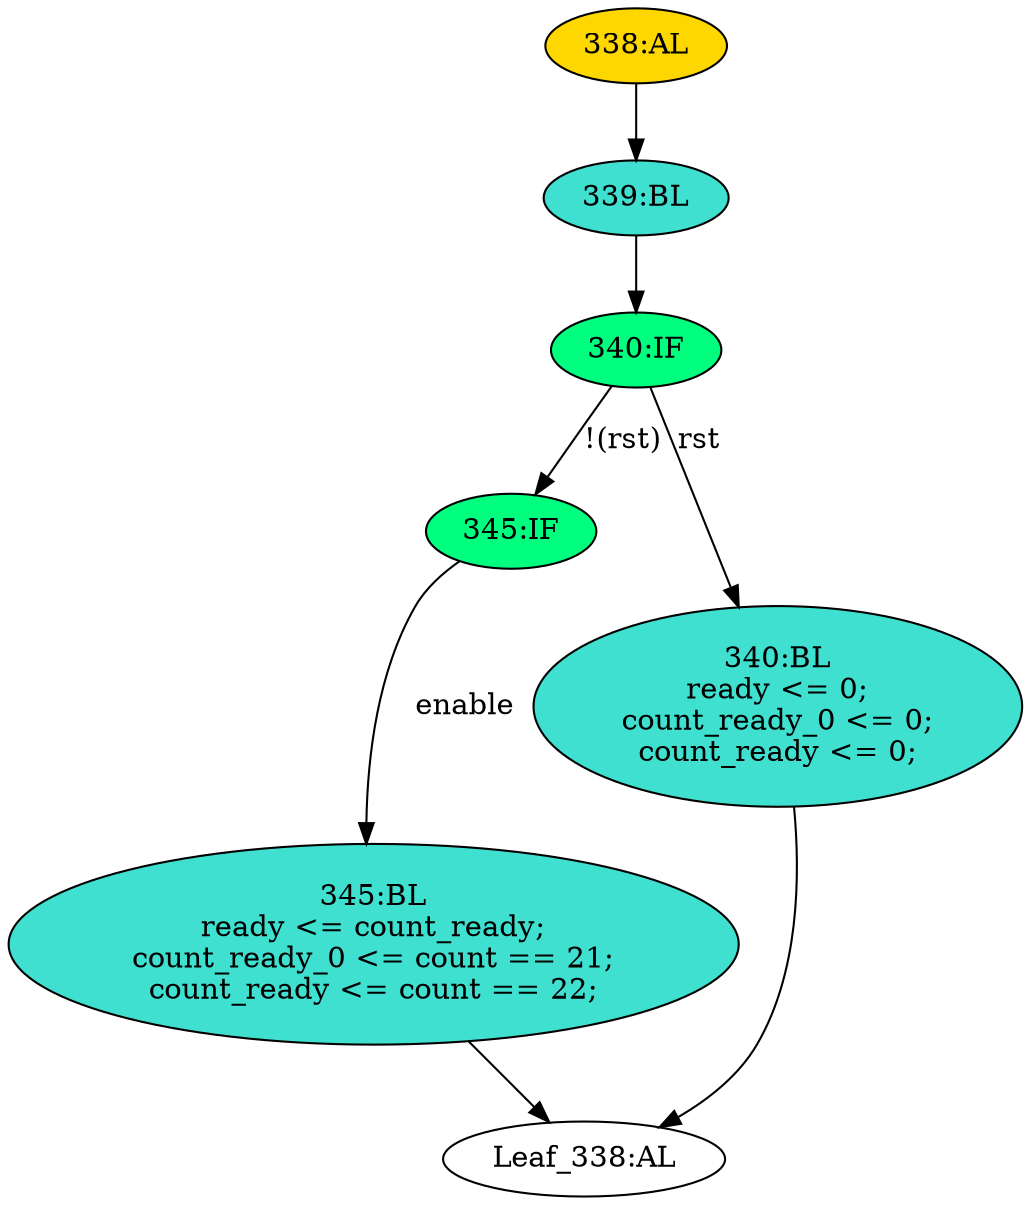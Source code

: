 strict digraph "" {
	node [label="\N"];
	"338:AL"	 [ast="<pyverilog.vparser.ast.Always object at 0x7f4cf148bad0>",
		clk_sens=True,
		fillcolor=gold,
		label="338:AL",
		sens="['clk']",
		statements="[]",
		style=filled,
		typ=Always,
		use_var="['rst', 'count', 'enable', 'count_ready']"];
	"339:BL"	 [ast="<pyverilog.vparser.ast.Block object at 0x7f4cf163e550>",
		fillcolor=turquoise,
		label="339:BL",
		statements="[]",
		style=filled,
		typ=Block];
	"338:AL" -> "339:BL"	 [cond="[]",
		lineno=None];
	"340:IF"	 [ast="<pyverilog.vparser.ast.IfStatement object at 0x7f4cf163e810>",
		fillcolor=springgreen,
		label="340:IF",
		statements="[]",
		style=filled,
		typ=IfStatement];
	"339:BL" -> "340:IF"	 [cond="[]",
		lineno=None];
	"345:IF"	 [ast="<pyverilog.vparser.ast.IfStatement object at 0x7f4cf163ebd0>",
		fillcolor=springgreen,
		label="345:IF",
		statements="[]",
		style=filled,
		typ=IfStatement];
	"345:BL"	 [ast="<pyverilog.vparser.ast.Block object at 0x7f4cf163fa90>",
		fillcolor=turquoise,
		label="345:BL
ready <= count_ready;
count_ready_0 <= count == 21;
count_ready <= count == 22;",
		statements="[<pyverilog.vparser.ast.NonblockingSubstitution object at 0x7f4cf163f890>, <pyverilog.vparser.ast.NonblockingSubstitution object \
at 0x7f4cf163fb50>, <pyverilog.vparser.ast.NonblockingSubstitution object at 0x7f4cf161c910>]",
		style=filled,
		typ=Block];
	"345:IF" -> "345:BL"	 [cond="['enable']",
		label=enable,
		lineno=345];
	"340:BL"	 [ast="<pyverilog.vparser.ast.Block object at 0x7f4cf160d190>",
		fillcolor=turquoise,
		label="340:BL
ready <= 0;
count_ready_0 <= 0;
count_ready <= 0;",
		statements="[<pyverilog.vparser.ast.NonblockingSubstitution object at 0x7f4cf160d790>, <pyverilog.vparser.ast.NonblockingSubstitution object \
at 0x7f4cf160d890>, <pyverilog.vparser.ast.NonblockingSubstitution object at 0x7f4cf160d350>]",
		style=filled,
		typ=Block];
	"Leaf_338:AL"	 [def_var="['ready', 'count_ready_0', 'count_ready']",
		label="Leaf_338:AL"];
	"340:BL" -> "Leaf_338:AL"	 [cond="[]",
		lineno=None];
	"345:BL" -> "Leaf_338:AL"	 [cond="[]",
		lineno=None];
	"340:IF" -> "345:IF"	 [cond="['rst']",
		label="!(rst)",
		lineno=340];
	"340:IF" -> "340:BL"	 [cond="['rst']",
		label=rst,
		lineno=340];
}
